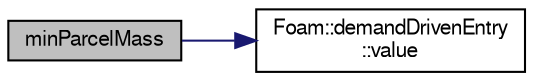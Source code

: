 digraph "minParcelMass"
{
  bgcolor="transparent";
  edge [fontname="FreeSans",fontsize="10",labelfontname="FreeSans",labelfontsize="10"];
  node [fontname="FreeSans",fontsize="10",shape=record];
  rankdir="LR";
  Node20 [label="minParcelMass",height=0.2,width=0.4,color="black", fillcolor="grey75", style="filled", fontcolor="black"];
  Node20 -> Node21 [color="midnightblue",fontsize="10",style="solid",fontname="FreeSans"];
  Node21 [label="Foam::demandDrivenEntry\l::value",height=0.2,width=0.4,color="black",URL="$a27642.html#a7948200a26c85fc3a83ffa510a91d668",tooltip="Return the value. "];
}
